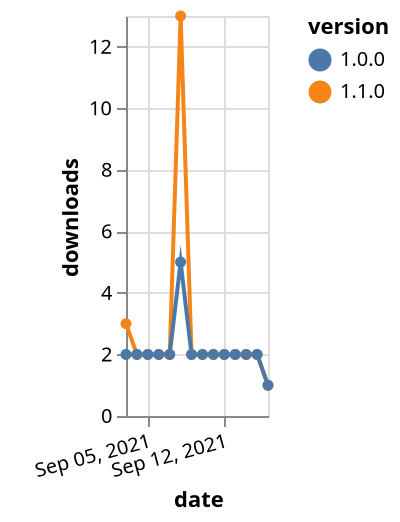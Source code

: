{"$schema": "https://vega.github.io/schema/vega-lite/v5.json", "description": "A simple bar chart with embedded data.", "data": {"values": [{"date": "2021-09-03", "total": 1617, "delta": 3, "version": "1.1.0"}, {"date": "2021-09-04", "total": 1619, "delta": 2, "version": "1.1.0"}, {"date": "2021-09-05", "total": 1621, "delta": 2, "version": "1.1.0"}, {"date": "2021-09-06", "total": 1623, "delta": 2, "version": "1.1.0"}, {"date": "2021-09-07", "total": 1625, "delta": 2, "version": "1.1.0"}, {"date": "2021-09-08", "total": 1638, "delta": 13, "version": "1.1.0"}, {"date": "2021-09-09", "total": 1640, "delta": 2, "version": "1.1.0"}, {"date": "2021-09-10", "total": 1642, "delta": 2, "version": "1.1.0"}, {"date": "2021-09-11", "total": 1644, "delta": 2, "version": "1.1.0"}, {"date": "2021-09-12", "total": 1646, "delta": 2, "version": "1.1.0"}, {"date": "2021-09-13", "total": 1648, "delta": 2, "version": "1.1.0"}, {"date": "2021-09-14", "total": 1650, "delta": 2, "version": "1.1.0"}, {"date": "2021-09-15", "total": 1652, "delta": 2, "version": "1.1.0"}, {"date": "2021-09-16", "total": 1653, "delta": 1, "version": "1.1.0"}, {"date": "2021-09-03", "total": 1928, "delta": 2, "version": "1.0.0"}, {"date": "2021-09-04", "total": 1930, "delta": 2, "version": "1.0.0"}, {"date": "2021-09-05", "total": 1932, "delta": 2, "version": "1.0.0"}, {"date": "2021-09-06", "total": 1934, "delta": 2, "version": "1.0.0"}, {"date": "2021-09-07", "total": 1936, "delta": 2, "version": "1.0.0"}, {"date": "2021-09-08", "total": 1941, "delta": 5, "version": "1.0.0"}, {"date": "2021-09-09", "total": 1943, "delta": 2, "version": "1.0.0"}, {"date": "2021-09-10", "total": 1945, "delta": 2, "version": "1.0.0"}, {"date": "2021-09-11", "total": 1947, "delta": 2, "version": "1.0.0"}, {"date": "2021-09-12", "total": 1949, "delta": 2, "version": "1.0.0"}, {"date": "2021-09-13", "total": 1951, "delta": 2, "version": "1.0.0"}, {"date": "2021-09-14", "total": 1953, "delta": 2, "version": "1.0.0"}, {"date": "2021-09-15", "total": 1955, "delta": 2, "version": "1.0.0"}, {"date": "2021-09-16", "total": 1956, "delta": 1, "version": "1.0.0"}]}, "width": "container", "mark": {"type": "line", "point": {"filled": true}}, "encoding": {"x": {"field": "date", "type": "temporal", "timeUnit": "yearmonthdate", "title": "date", "axis": {"labelAngle": -15}}, "y": {"field": "delta", "type": "quantitative", "title": "downloads"}, "color": {"field": "version", "type": "nominal"}, "tooltip": {"field": "delta"}}}